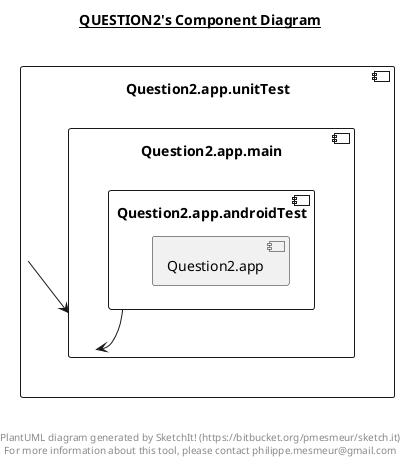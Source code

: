 @startuml

title __QUESTION2's Component Diagram__\n

  component "Question2.app.unitTest" {
        [Question2.app.main]
    component "Question2.app.main" {
          [Question2.app.androidTest]
      component "Question2.app.androidTest" {
            [Question2.app]
      }


    }


  }


  [Question2.app.androidTest] --> [Question2.app.main]
  [Question2.app.unitTest] --> [Question2.app.main]


right footer


PlantUML diagram generated by SketchIt! (https://bitbucket.org/pmesmeur/sketch.it)
For more information about this tool, please contact philippe.mesmeur@gmail.com
endfooter

@enduml
